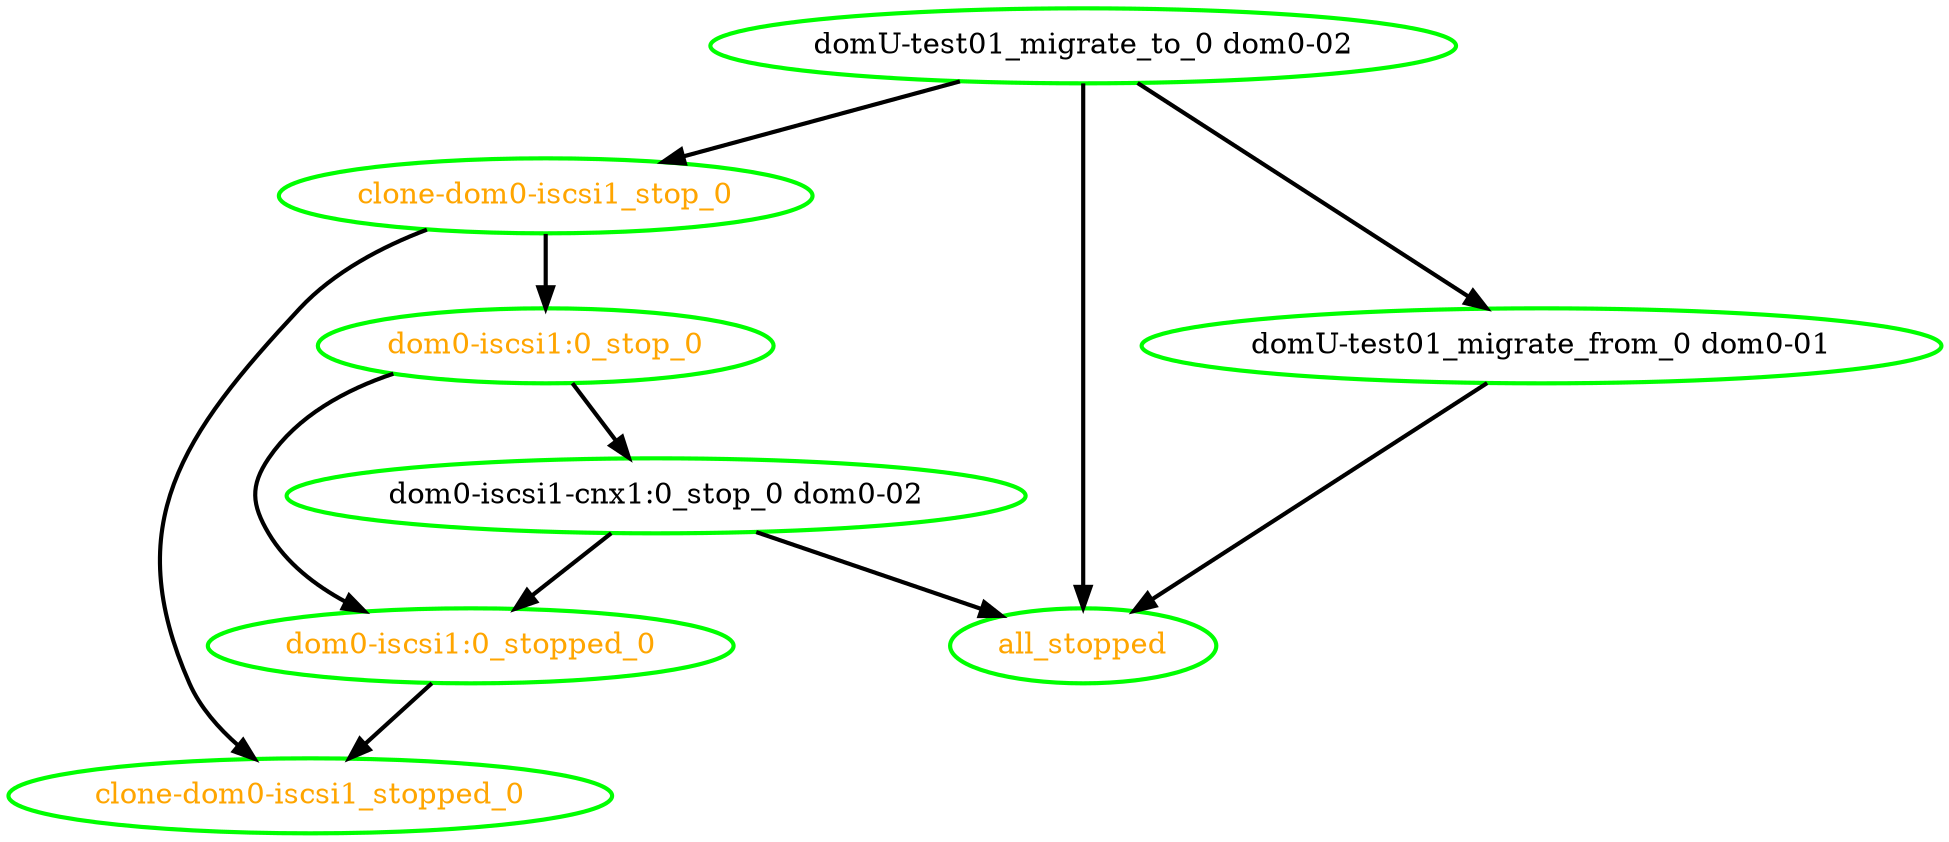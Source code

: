digraph "g" {
"all_stopped" [ style=bold color="green" fontcolor="orange"  ]
"clone-dom0-iscsi1_stop_0" -> "clone-dom0-iscsi1_stopped_0" [ style = bold]
"clone-dom0-iscsi1_stop_0" -> "dom0-iscsi1:0_stop_0" [ style = bold]
"clone-dom0-iscsi1_stop_0" [ style=bold color="green" fontcolor="orange"  ]
"clone-dom0-iscsi1_stopped_0" [ style=bold color="green" fontcolor="orange"  ]
"dom0-iscsi1-cnx1:0_stop_0 dom0-02" -> "all_stopped" [ style = bold]
"dom0-iscsi1-cnx1:0_stop_0 dom0-02" -> "dom0-iscsi1:0_stopped_0" [ style = bold]
"dom0-iscsi1-cnx1:0_stop_0 dom0-02" [ style=bold color="green" fontcolor="black"  ]
"dom0-iscsi1:0_stop_0" -> "dom0-iscsi1-cnx1:0_stop_0 dom0-02" [ style = bold]
"dom0-iscsi1:0_stop_0" -> "dom0-iscsi1:0_stopped_0" [ style = bold]
"dom0-iscsi1:0_stop_0" [ style=bold color="green" fontcolor="orange"  ]
"dom0-iscsi1:0_stopped_0" -> "clone-dom0-iscsi1_stopped_0" [ style = bold]
"dom0-iscsi1:0_stopped_0" [ style=bold color="green" fontcolor="orange"  ]
"domU-test01_migrate_from_0 dom0-01" -> "all_stopped" [ style = bold]
"domU-test01_migrate_from_0 dom0-01" [ style=bold color="green" fontcolor="black"  ]
"domU-test01_migrate_to_0 dom0-02" -> "all_stopped" [ style = bold]
"domU-test01_migrate_to_0 dom0-02" -> "clone-dom0-iscsi1_stop_0" [ style = bold]
"domU-test01_migrate_to_0 dom0-02" -> "domU-test01_migrate_from_0 dom0-01" [ style = bold]
"domU-test01_migrate_to_0 dom0-02" [ style=bold color="green" fontcolor="black"  ]
}
